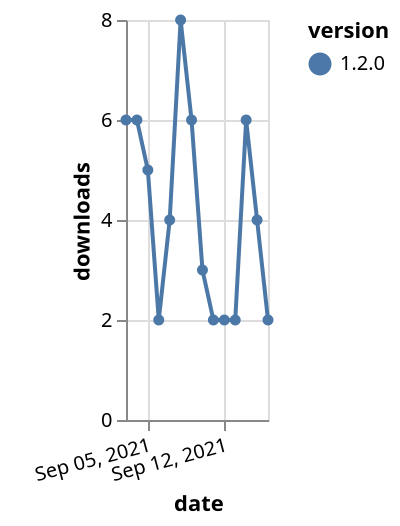 {"$schema": "https://vega.github.io/schema/vega-lite/v5.json", "description": "A simple bar chart with embedded data.", "data": {"values": [{"date": "2021-09-03", "total": 5050, "delta": 6, "version": "1.2.0"}, {"date": "2021-09-04", "total": 5056, "delta": 6, "version": "1.2.0"}, {"date": "2021-09-05", "total": 5061, "delta": 5, "version": "1.2.0"}, {"date": "2021-09-06", "total": 5063, "delta": 2, "version": "1.2.0"}, {"date": "2021-09-07", "total": 5067, "delta": 4, "version": "1.2.0"}, {"date": "2021-09-08", "total": 5075, "delta": 8, "version": "1.2.0"}, {"date": "2021-09-09", "total": 5081, "delta": 6, "version": "1.2.0"}, {"date": "2021-09-10", "total": 5084, "delta": 3, "version": "1.2.0"}, {"date": "2021-09-11", "total": 5086, "delta": 2, "version": "1.2.0"}, {"date": "2021-09-12", "total": 5088, "delta": 2, "version": "1.2.0"}, {"date": "2021-09-13", "total": 5090, "delta": 2, "version": "1.2.0"}, {"date": "2021-09-14", "total": 5096, "delta": 6, "version": "1.2.0"}, {"date": "2021-09-15", "total": 5100, "delta": 4, "version": "1.2.0"}, {"date": "2021-09-16", "total": 5102, "delta": 2, "version": "1.2.0"}]}, "width": "container", "mark": {"type": "line", "point": {"filled": true}}, "encoding": {"x": {"field": "date", "type": "temporal", "timeUnit": "yearmonthdate", "title": "date", "axis": {"labelAngle": -15}}, "y": {"field": "delta", "type": "quantitative", "title": "downloads"}, "color": {"field": "version", "type": "nominal"}, "tooltip": {"field": "delta"}}}